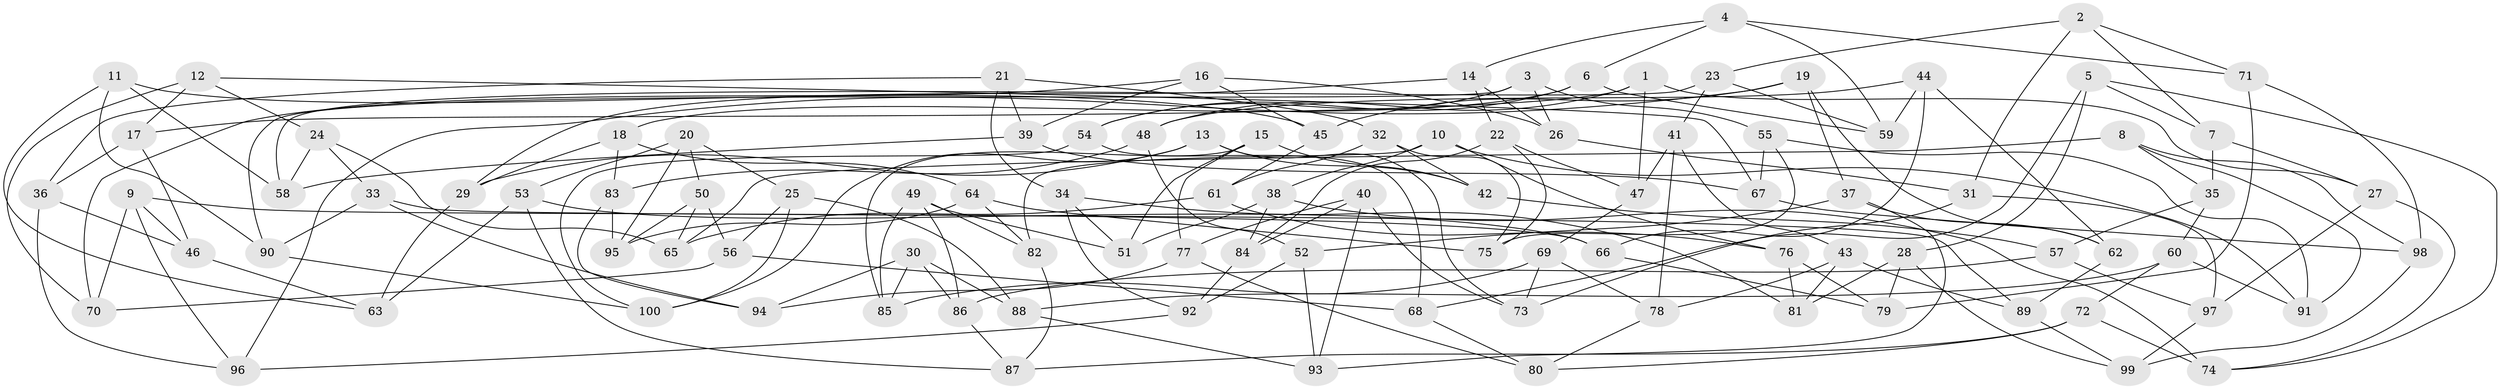 // Generated by graph-tools (version 1.1) at 2025/11/02/21/25 10:11:17]
// undirected, 100 vertices, 200 edges
graph export_dot {
graph [start="1"]
  node [color=gray90,style=filled];
  1;
  2;
  3;
  4;
  5;
  6;
  7;
  8;
  9;
  10;
  11;
  12;
  13;
  14;
  15;
  16;
  17;
  18;
  19;
  20;
  21;
  22;
  23;
  24;
  25;
  26;
  27;
  28;
  29;
  30;
  31;
  32;
  33;
  34;
  35;
  36;
  37;
  38;
  39;
  40;
  41;
  42;
  43;
  44;
  45;
  46;
  47;
  48;
  49;
  50;
  51;
  52;
  53;
  54;
  55;
  56;
  57;
  58;
  59;
  60;
  61;
  62;
  63;
  64;
  65;
  66;
  67;
  68;
  69;
  70;
  71;
  72;
  73;
  74;
  75;
  76;
  77;
  78;
  79;
  80;
  81;
  82;
  83;
  84;
  85;
  86;
  87;
  88;
  89;
  90;
  91;
  92;
  93;
  94;
  95;
  96;
  97;
  98;
  99;
  100;
  1 -- 47;
  1 -- 27;
  1 -- 48;
  1 -- 17;
  2 -- 31;
  2 -- 7;
  2 -- 71;
  2 -- 23;
  3 -- 90;
  3 -- 55;
  3 -- 54;
  3 -- 26;
  4 -- 6;
  4 -- 14;
  4 -- 71;
  4 -- 59;
  5 -- 68;
  5 -- 28;
  5 -- 7;
  5 -- 74;
  6 -- 59;
  6 -- 18;
  6 -- 54;
  7 -- 27;
  7 -- 35;
  8 -- 65;
  8 -- 98;
  8 -- 35;
  8 -- 91;
  9 -- 96;
  9 -- 46;
  9 -- 66;
  9 -- 70;
  10 -- 91;
  10 -- 76;
  10 -- 82;
  10 -- 38;
  11 -- 45;
  11 -- 58;
  11 -- 63;
  11 -- 90;
  12 -- 67;
  12 -- 17;
  12 -- 24;
  12 -- 70;
  13 -- 29;
  13 -- 73;
  13 -- 100;
  13 -- 42;
  14 -- 29;
  14 -- 22;
  14 -- 26;
  15 -- 51;
  15 -- 77;
  15 -- 42;
  15 -- 85;
  16 -- 70;
  16 -- 45;
  16 -- 26;
  16 -- 39;
  17 -- 36;
  17 -- 46;
  18 -- 83;
  18 -- 29;
  18 -- 64;
  19 -- 37;
  19 -- 96;
  19 -- 62;
  19 -- 45;
  20 -- 53;
  20 -- 95;
  20 -- 25;
  20 -- 50;
  21 -- 39;
  21 -- 36;
  21 -- 34;
  21 -- 32;
  22 -- 84;
  22 -- 75;
  22 -- 47;
  23 -- 58;
  23 -- 41;
  23 -- 59;
  24 -- 33;
  24 -- 58;
  24 -- 65;
  25 -- 100;
  25 -- 88;
  25 -- 56;
  26 -- 31;
  27 -- 74;
  27 -- 97;
  28 -- 79;
  28 -- 99;
  28 -- 81;
  29 -- 63;
  30 -- 86;
  30 -- 85;
  30 -- 88;
  30 -- 94;
  31 -- 73;
  31 -- 97;
  32 -- 75;
  32 -- 61;
  32 -- 42;
  33 -- 90;
  33 -- 94;
  33 -- 89;
  34 -- 81;
  34 -- 51;
  34 -- 92;
  35 -- 57;
  35 -- 60;
  36 -- 46;
  36 -- 96;
  37 -- 62;
  37 -- 93;
  37 -- 52;
  38 -- 74;
  38 -- 51;
  38 -- 84;
  39 -- 58;
  39 -- 67;
  40 -- 84;
  40 -- 73;
  40 -- 77;
  40 -- 93;
  41 -- 47;
  41 -- 78;
  41 -- 43;
  42 -- 57;
  43 -- 78;
  43 -- 89;
  43 -- 81;
  44 -- 66;
  44 -- 59;
  44 -- 62;
  44 -- 48;
  45 -- 61;
  46 -- 63;
  47 -- 69;
  48 -- 83;
  48 -- 52;
  49 -- 82;
  49 -- 86;
  49 -- 51;
  49 -- 85;
  50 -- 65;
  50 -- 56;
  50 -- 95;
  52 -- 92;
  52 -- 93;
  53 -- 63;
  53 -- 87;
  53 -- 66;
  54 -- 68;
  54 -- 100;
  55 -- 67;
  55 -- 75;
  55 -- 91;
  56 -- 70;
  56 -- 68;
  57 -- 97;
  57 -- 86;
  60 -- 72;
  60 -- 91;
  60 -- 88;
  61 -- 76;
  61 -- 65;
  62 -- 89;
  64 -- 82;
  64 -- 95;
  64 -- 75;
  66 -- 79;
  67 -- 98;
  68 -- 80;
  69 -- 73;
  69 -- 85;
  69 -- 78;
  71 -- 98;
  71 -- 79;
  72 -- 74;
  72 -- 80;
  72 -- 87;
  76 -- 81;
  76 -- 79;
  77 -- 94;
  77 -- 80;
  78 -- 80;
  82 -- 87;
  83 -- 94;
  83 -- 95;
  84 -- 92;
  86 -- 87;
  88 -- 93;
  89 -- 99;
  90 -- 100;
  92 -- 96;
  97 -- 99;
  98 -- 99;
}
